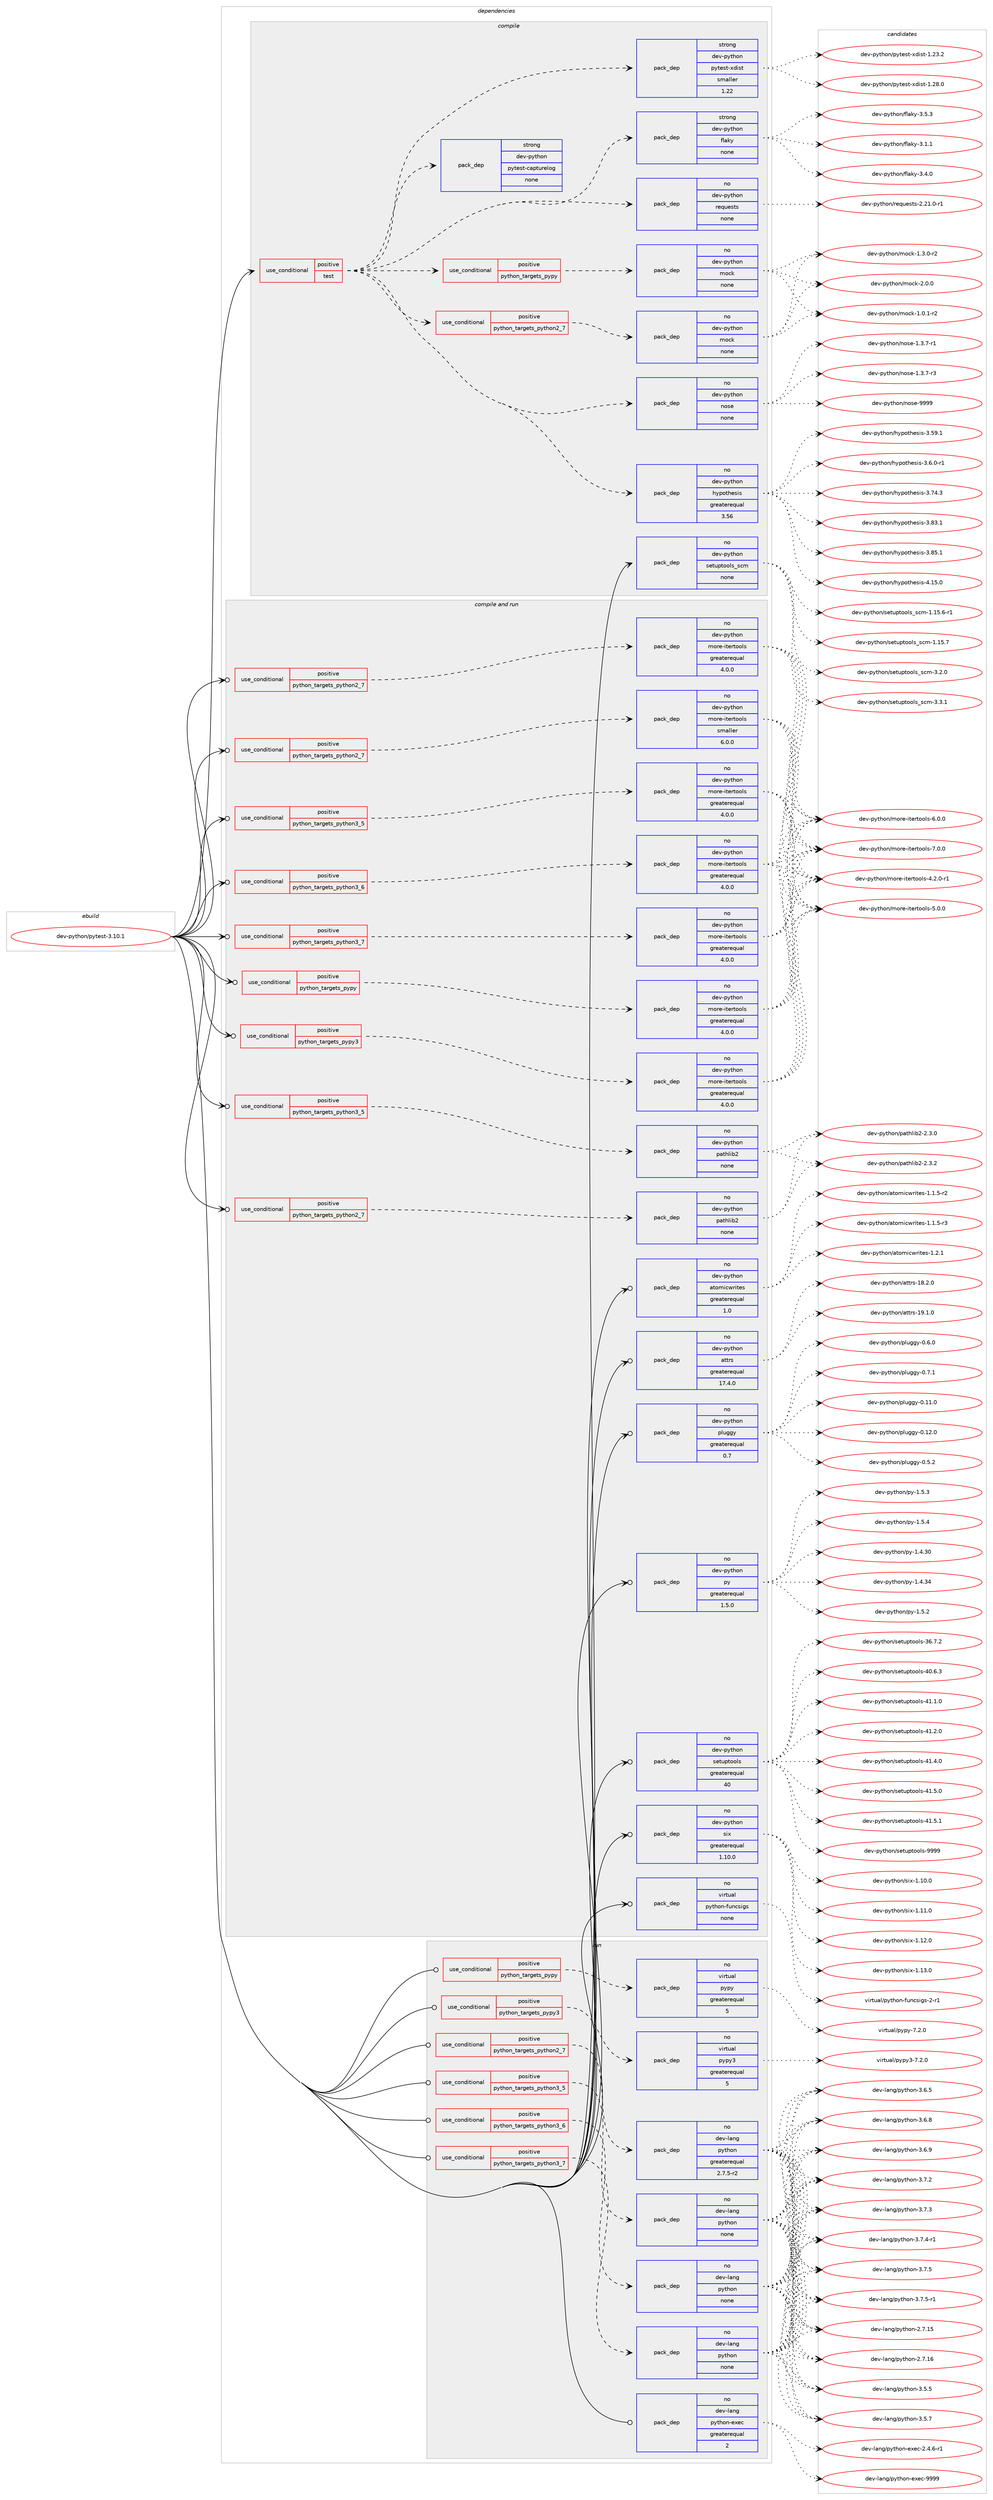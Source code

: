 digraph prolog {

# *************
# Graph options
# *************

newrank=true;
concentrate=true;
compound=true;
graph [rankdir=LR,fontname=Helvetica,fontsize=10,ranksep=1.5];#, ranksep=2.5, nodesep=0.2];
edge  [arrowhead=vee];
node  [fontname=Helvetica,fontsize=10];

# **********
# The ebuild
# **********

subgraph cluster_leftcol {
color=gray;
rank=same;
label=<<i>ebuild</i>>;
id [label="dev-python/pytest-3.10.1", color=red, width=4, href="../dev-python/pytest-3.10.1.svg"];
}

# ****************
# The dependencies
# ****************

subgraph cluster_midcol {
color=gray;
label=<<i>dependencies</i>>;
subgraph cluster_compile {
fillcolor="#eeeeee";
style=filled;
label=<<i>compile</i>>;
subgraph cond146908 {
dependency629039 [label=<<TABLE BORDER="0" CELLBORDER="1" CELLSPACING="0" CELLPADDING="4"><TR><TD ROWSPAN="3" CELLPADDING="10">use_conditional</TD></TR><TR><TD>positive</TD></TR><TR><TD>test</TD></TR></TABLE>>, shape=none, color=red];
subgraph pack470266 {
dependency629040 [label=<<TABLE BORDER="0" CELLBORDER="1" CELLSPACING="0" CELLPADDING="4" WIDTH="220"><TR><TD ROWSPAN="6" CELLPADDING="30">pack_dep</TD></TR><TR><TD WIDTH="110">no</TD></TR><TR><TD>dev-python</TD></TR><TR><TD>hypothesis</TD></TR><TR><TD>greaterequal</TD></TR><TR><TD>3.56</TD></TR></TABLE>>, shape=none, color=blue];
}
dependency629039:e -> dependency629040:w [weight=20,style="dashed",arrowhead="vee"];
subgraph pack470267 {
dependency629041 [label=<<TABLE BORDER="0" CELLBORDER="1" CELLSPACING="0" CELLPADDING="4" WIDTH="220"><TR><TD ROWSPAN="6" CELLPADDING="30">pack_dep</TD></TR><TR><TD WIDTH="110">no</TD></TR><TR><TD>dev-python</TD></TR><TR><TD>nose</TD></TR><TR><TD>none</TD></TR><TR><TD></TD></TR></TABLE>>, shape=none, color=blue];
}
dependency629039:e -> dependency629041:w [weight=20,style="dashed",arrowhead="vee"];
subgraph cond146909 {
dependency629042 [label=<<TABLE BORDER="0" CELLBORDER="1" CELLSPACING="0" CELLPADDING="4"><TR><TD ROWSPAN="3" CELLPADDING="10">use_conditional</TD></TR><TR><TD>positive</TD></TR><TR><TD>python_targets_pypy</TD></TR></TABLE>>, shape=none, color=red];
subgraph pack470268 {
dependency629043 [label=<<TABLE BORDER="0" CELLBORDER="1" CELLSPACING="0" CELLPADDING="4" WIDTH="220"><TR><TD ROWSPAN="6" CELLPADDING="30">pack_dep</TD></TR><TR><TD WIDTH="110">no</TD></TR><TR><TD>dev-python</TD></TR><TR><TD>mock</TD></TR><TR><TD>none</TD></TR><TR><TD></TD></TR></TABLE>>, shape=none, color=blue];
}
dependency629042:e -> dependency629043:w [weight=20,style="dashed",arrowhead="vee"];
}
dependency629039:e -> dependency629042:w [weight=20,style="dashed",arrowhead="vee"];
subgraph cond146910 {
dependency629044 [label=<<TABLE BORDER="0" CELLBORDER="1" CELLSPACING="0" CELLPADDING="4"><TR><TD ROWSPAN="3" CELLPADDING="10">use_conditional</TD></TR><TR><TD>positive</TD></TR><TR><TD>python_targets_python2_7</TD></TR></TABLE>>, shape=none, color=red];
subgraph pack470269 {
dependency629045 [label=<<TABLE BORDER="0" CELLBORDER="1" CELLSPACING="0" CELLPADDING="4" WIDTH="220"><TR><TD ROWSPAN="6" CELLPADDING="30">pack_dep</TD></TR><TR><TD WIDTH="110">no</TD></TR><TR><TD>dev-python</TD></TR><TR><TD>mock</TD></TR><TR><TD>none</TD></TR><TR><TD></TD></TR></TABLE>>, shape=none, color=blue];
}
dependency629044:e -> dependency629045:w [weight=20,style="dashed",arrowhead="vee"];
}
dependency629039:e -> dependency629044:w [weight=20,style="dashed",arrowhead="vee"];
subgraph pack470270 {
dependency629046 [label=<<TABLE BORDER="0" CELLBORDER="1" CELLSPACING="0" CELLPADDING="4" WIDTH="220"><TR><TD ROWSPAN="6" CELLPADDING="30">pack_dep</TD></TR><TR><TD WIDTH="110">no</TD></TR><TR><TD>dev-python</TD></TR><TR><TD>requests</TD></TR><TR><TD>none</TD></TR><TR><TD></TD></TR></TABLE>>, shape=none, color=blue];
}
dependency629039:e -> dependency629046:w [weight=20,style="dashed",arrowhead="vee"];
subgraph pack470271 {
dependency629047 [label=<<TABLE BORDER="0" CELLBORDER="1" CELLSPACING="0" CELLPADDING="4" WIDTH="220"><TR><TD ROWSPAN="6" CELLPADDING="30">pack_dep</TD></TR><TR><TD WIDTH="110">strong</TD></TR><TR><TD>dev-python</TD></TR><TR><TD>flaky</TD></TR><TR><TD>none</TD></TR><TR><TD></TD></TR></TABLE>>, shape=none, color=blue];
}
dependency629039:e -> dependency629047:w [weight=20,style="dashed",arrowhead="vee"];
subgraph pack470272 {
dependency629048 [label=<<TABLE BORDER="0" CELLBORDER="1" CELLSPACING="0" CELLPADDING="4" WIDTH="220"><TR><TD ROWSPAN="6" CELLPADDING="30">pack_dep</TD></TR><TR><TD WIDTH="110">strong</TD></TR><TR><TD>dev-python</TD></TR><TR><TD>pytest-capturelog</TD></TR><TR><TD>none</TD></TR><TR><TD></TD></TR></TABLE>>, shape=none, color=blue];
}
dependency629039:e -> dependency629048:w [weight=20,style="dashed",arrowhead="vee"];
subgraph pack470273 {
dependency629049 [label=<<TABLE BORDER="0" CELLBORDER="1" CELLSPACING="0" CELLPADDING="4" WIDTH="220"><TR><TD ROWSPAN="6" CELLPADDING="30">pack_dep</TD></TR><TR><TD WIDTH="110">strong</TD></TR><TR><TD>dev-python</TD></TR><TR><TD>pytest-xdist</TD></TR><TR><TD>smaller</TD></TR><TR><TD>1.22</TD></TR></TABLE>>, shape=none, color=blue];
}
dependency629039:e -> dependency629049:w [weight=20,style="dashed",arrowhead="vee"];
}
id:e -> dependency629039:w [weight=20,style="solid",arrowhead="vee"];
subgraph pack470274 {
dependency629050 [label=<<TABLE BORDER="0" CELLBORDER="1" CELLSPACING="0" CELLPADDING="4" WIDTH="220"><TR><TD ROWSPAN="6" CELLPADDING="30">pack_dep</TD></TR><TR><TD WIDTH="110">no</TD></TR><TR><TD>dev-python</TD></TR><TR><TD>setuptools_scm</TD></TR><TR><TD>none</TD></TR><TR><TD></TD></TR></TABLE>>, shape=none, color=blue];
}
id:e -> dependency629050:w [weight=20,style="solid",arrowhead="vee"];
}
subgraph cluster_compileandrun {
fillcolor="#eeeeee";
style=filled;
label=<<i>compile and run</i>>;
subgraph cond146911 {
dependency629051 [label=<<TABLE BORDER="0" CELLBORDER="1" CELLSPACING="0" CELLPADDING="4"><TR><TD ROWSPAN="3" CELLPADDING="10">use_conditional</TD></TR><TR><TD>positive</TD></TR><TR><TD>python_targets_pypy</TD></TR></TABLE>>, shape=none, color=red];
subgraph pack470275 {
dependency629052 [label=<<TABLE BORDER="0" CELLBORDER="1" CELLSPACING="0" CELLPADDING="4" WIDTH="220"><TR><TD ROWSPAN="6" CELLPADDING="30">pack_dep</TD></TR><TR><TD WIDTH="110">no</TD></TR><TR><TD>dev-python</TD></TR><TR><TD>more-itertools</TD></TR><TR><TD>greaterequal</TD></TR><TR><TD>4.0.0</TD></TR></TABLE>>, shape=none, color=blue];
}
dependency629051:e -> dependency629052:w [weight=20,style="dashed",arrowhead="vee"];
}
id:e -> dependency629051:w [weight=20,style="solid",arrowhead="odotvee"];
subgraph cond146912 {
dependency629053 [label=<<TABLE BORDER="0" CELLBORDER="1" CELLSPACING="0" CELLPADDING="4"><TR><TD ROWSPAN="3" CELLPADDING="10">use_conditional</TD></TR><TR><TD>positive</TD></TR><TR><TD>python_targets_pypy3</TD></TR></TABLE>>, shape=none, color=red];
subgraph pack470276 {
dependency629054 [label=<<TABLE BORDER="0" CELLBORDER="1" CELLSPACING="0" CELLPADDING="4" WIDTH="220"><TR><TD ROWSPAN="6" CELLPADDING="30">pack_dep</TD></TR><TR><TD WIDTH="110">no</TD></TR><TR><TD>dev-python</TD></TR><TR><TD>more-itertools</TD></TR><TR><TD>greaterequal</TD></TR><TR><TD>4.0.0</TD></TR></TABLE>>, shape=none, color=blue];
}
dependency629053:e -> dependency629054:w [weight=20,style="dashed",arrowhead="vee"];
}
id:e -> dependency629053:w [weight=20,style="solid",arrowhead="odotvee"];
subgraph cond146913 {
dependency629055 [label=<<TABLE BORDER="0" CELLBORDER="1" CELLSPACING="0" CELLPADDING="4"><TR><TD ROWSPAN="3" CELLPADDING="10">use_conditional</TD></TR><TR><TD>positive</TD></TR><TR><TD>python_targets_python2_7</TD></TR></TABLE>>, shape=none, color=red];
subgraph pack470277 {
dependency629056 [label=<<TABLE BORDER="0" CELLBORDER="1" CELLSPACING="0" CELLPADDING="4" WIDTH="220"><TR><TD ROWSPAN="6" CELLPADDING="30">pack_dep</TD></TR><TR><TD WIDTH="110">no</TD></TR><TR><TD>dev-python</TD></TR><TR><TD>more-itertools</TD></TR><TR><TD>greaterequal</TD></TR><TR><TD>4.0.0</TD></TR></TABLE>>, shape=none, color=blue];
}
dependency629055:e -> dependency629056:w [weight=20,style="dashed",arrowhead="vee"];
}
id:e -> dependency629055:w [weight=20,style="solid",arrowhead="odotvee"];
subgraph cond146914 {
dependency629057 [label=<<TABLE BORDER="0" CELLBORDER="1" CELLSPACING="0" CELLPADDING="4"><TR><TD ROWSPAN="3" CELLPADDING="10">use_conditional</TD></TR><TR><TD>positive</TD></TR><TR><TD>python_targets_python2_7</TD></TR></TABLE>>, shape=none, color=red];
subgraph pack470278 {
dependency629058 [label=<<TABLE BORDER="0" CELLBORDER="1" CELLSPACING="0" CELLPADDING="4" WIDTH="220"><TR><TD ROWSPAN="6" CELLPADDING="30">pack_dep</TD></TR><TR><TD WIDTH="110">no</TD></TR><TR><TD>dev-python</TD></TR><TR><TD>more-itertools</TD></TR><TR><TD>smaller</TD></TR><TR><TD>6.0.0</TD></TR></TABLE>>, shape=none, color=blue];
}
dependency629057:e -> dependency629058:w [weight=20,style="dashed",arrowhead="vee"];
}
id:e -> dependency629057:w [weight=20,style="solid",arrowhead="odotvee"];
subgraph cond146915 {
dependency629059 [label=<<TABLE BORDER="0" CELLBORDER="1" CELLSPACING="0" CELLPADDING="4"><TR><TD ROWSPAN="3" CELLPADDING="10">use_conditional</TD></TR><TR><TD>positive</TD></TR><TR><TD>python_targets_python2_7</TD></TR></TABLE>>, shape=none, color=red];
subgraph pack470279 {
dependency629060 [label=<<TABLE BORDER="0" CELLBORDER="1" CELLSPACING="0" CELLPADDING="4" WIDTH="220"><TR><TD ROWSPAN="6" CELLPADDING="30">pack_dep</TD></TR><TR><TD WIDTH="110">no</TD></TR><TR><TD>dev-python</TD></TR><TR><TD>pathlib2</TD></TR><TR><TD>none</TD></TR><TR><TD></TD></TR></TABLE>>, shape=none, color=blue];
}
dependency629059:e -> dependency629060:w [weight=20,style="dashed",arrowhead="vee"];
}
id:e -> dependency629059:w [weight=20,style="solid",arrowhead="odotvee"];
subgraph cond146916 {
dependency629061 [label=<<TABLE BORDER="0" CELLBORDER="1" CELLSPACING="0" CELLPADDING="4"><TR><TD ROWSPAN="3" CELLPADDING="10">use_conditional</TD></TR><TR><TD>positive</TD></TR><TR><TD>python_targets_python3_5</TD></TR></TABLE>>, shape=none, color=red];
subgraph pack470280 {
dependency629062 [label=<<TABLE BORDER="0" CELLBORDER="1" CELLSPACING="0" CELLPADDING="4" WIDTH="220"><TR><TD ROWSPAN="6" CELLPADDING="30">pack_dep</TD></TR><TR><TD WIDTH="110">no</TD></TR><TR><TD>dev-python</TD></TR><TR><TD>more-itertools</TD></TR><TR><TD>greaterequal</TD></TR><TR><TD>4.0.0</TD></TR></TABLE>>, shape=none, color=blue];
}
dependency629061:e -> dependency629062:w [weight=20,style="dashed",arrowhead="vee"];
}
id:e -> dependency629061:w [weight=20,style="solid",arrowhead="odotvee"];
subgraph cond146917 {
dependency629063 [label=<<TABLE BORDER="0" CELLBORDER="1" CELLSPACING="0" CELLPADDING="4"><TR><TD ROWSPAN="3" CELLPADDING="10">use_conditional</TD></TR><TR><TD>positive</TD></TR><TR><TD>python_targets_python3_5</TD></TR></TABLE>>, shape=none, color=red];
subgraph pack470281 {
dependency629064 [label=<<TABLE BORDER="0" CELLBORDER="1" CELLSPACING="0" CELLPADDING="4" WIDTH="220"><TR><TD ROWSPAN="6" CELLPADDING="30">pack_dep</TD></TR><TR><TD WIDTH="110">no</TD></TR><TR><TD>dev-python</TD></TR><TR><TD>pathlib2</TD></TR><TR><TD>none</TD></TR><TR><TD></TD></TR></TABLE>>, shape=none, color=blue];
}
dependency629063:e -> dependency629064:w [weight=20,style="dashed",arrowhead="vee"];
}
id:e -> dependency629063:w [weight=20,style="solid",arrowhead="odotvee"];
subgraph cond146918 {
dependency629065 [label=<<TABLE BORDER="0" CELLBORDER="1" CELLSPACING="0" CELLPADDING="4"><TR><TD ROWSPAN="3" CELLPADDING="10">use_conditional</TD></TR><TR><TD>positive</TD></TR><TR><TD>python_targets_python3_6</TD></TR></TABLE>>, shape=none, color=red];
subgraph pack470282 {
dependency629066 [label=<<TABLE BORDER="0" CELLBORDER="1" CELLSPACING="0" CELLPADDING="4" WIDTH="220"><TR><TD ROWSPAN="6" CELLPADDING="30">pack_dep</TD></TR><TR><TD WIDTH="110">no</TD></TR><TR><TD>dev-python</TD></TR><TR><TD>more-itertools</TD></TR><TR><TD>greaterequal</TD></TR><TR><TD>4.0.0</TD></TR></TABLE>>, shape=none, color=blue];
}
dependency629065:e -> dependency629066:w [weight=20,style="dashed",arrowhead="vee"];
}
id:e -> dependency629065:w [weight=20,style="solid",arrowhead="odotvee"];
subgraph cond146919 {
dependency629067 [label=<<TABLE BORDER="0" CELLBORDER="1" CELLSPACING="0" CELLPADDING="4"><TR><TD ROWSPAN="3" CELLPADDING="10">use_conditional</TD></TR><TR><TD>positive</TD></TR><TR><TD>python_targets_python3_7</TD></TR></TABLE>>, shape=none, color=red];
subgraph pack470283 {
dependency629068 [label=<<TABLE BORDER="0" CELLBORDER="1" CELLSPACING="0" CELLPADDING="4" WIDTH="220"><TR><TD ROWSPAN="6" CELLPADDING="30">pack_dep</TD></TR><TR><TD WIDTH="110">no</TD></TR><TR><TD>dev-python</TD></TR><TR><TD>more-itertools</TD></TR><TR><TD>greaterequal</TD></TR><TR><TD>4.0.0</TD></TR></TABLE>>, shape=none, color=blue];
}
dependency629067:e -> dependency629068:w [weight=20,style="dashed",arrowhead="vee"];
}
id:e -> dependency629067:w [weight=20,style="solid",arrowhead="odotvee"];
subgraph pack470284 {
dependency629069 [label=<<TABLE BORDER="0" CELLBORDER="1" CELLSPACING="0" CELLPADDING="4" WIDTH="220"><TR><TD ROWSPAN="6" CELLPADDING="30">pack_dep</TD></TR><TR><TD WIDTH="110">no</TD></TR><TR><TD>dev-python</TD></TR><TR><TD>atomicwrites</TD></TR><TR><TD>greaterequal</TD></TR><TR><TD>1.0</TD></TR></TABLE>>, shape=none, color=blue];
}
id:e -> dependency629069:w [weight=20,style="solid",arrowhead="odotvee"];
subgraph pack470285 {
dependency629070 [label=<<TABLE BORDER="0" CELLBORDER="1" CELLSPACING="0" CELLPADDING="4" WIDTH="220"><TR><TD ROWSPAN="6" CELLPADDING="30">pack_dep</TD></TR><TR><TD WIDTH="110">no</TD></TR><TR><TD>dev-python</TD></TR><TR><TD>attrs</TD></TR><TR><TD>greaterequal</TD></TR><TR><TD>17.4.0</TD></TR></TABLE>>, shape=none, color=blue];
}
id:e -> dependency629070:w [weight=20,style="solid",arrowhead="odotvee"];
subgraph pack470286 {
dependency629071 [label=<<TABLE BORDER="0" CELLBORDER="1" CELLSPACING="0" CELLPADDING="4" WIDTH="220"><TR><TD ROWSPAN="6" CELLPADDING="30">pack_dep</TD></TR><TR><TD WIDTH="110">no</TD></TR><TR><TD>dev-python</TD></TR><TR><TD>pluggy</TD></TR><TR><TD>greaterequal</TD></TR><TR><TD>0.7</TD></TR></TABLE>>, shape=none, color=blue];
}
id:e -> dependency629071:w [weight=20,style="solid",arrowhead="odotvee"];
subgraph pack470287 {
dependency629072 [label=<<TABLE BORDER="0" CELLBORDER="1" CELLSPACING="0" CELLPADDING="4" WIDTH="220"><TR><TD ROWSPAN="6" CELLPADDING="30">pack_dep</TD></TR><TR><TD WIDTH="110">no</TD></TR><TR><TD>dev-python</TD></TR><TR><TD>py</TD></TR><TR><TD>greaterequal</TD></TR><TR><TD>1.5.0</TD></TR></TABLE>>, shape=none, color=blue];
}
id:e -> dependency629072:w [weight=20,style="solid",arrowhead="odotvee"];
subgraph pack470288 {
dependency629073 [label=<<TABLE BORDER="0" CELLBORDER="1" CELLSPACING="0" CELLPADDING="4" WIDTH="220"><TR><TD ROWSPAN="6" CELLPADDING="30">pack_dep</TD></TR><TR><TD WIDTH="110">no</TD></TR><TR><TD>dev-python</TD></TR><TR><TD>setuptools</TD></TR><TR><TD>greaterequal</TD></TR><TR><TD>40</TD></TR></TABLE>>, shape=none, color=blue];
}
id:e -> dependency629073:w [weight=20,style="solid",arrowhead="odotvee"];
subgraph pack470289 {
dependency629074 [label=<<TABLE BORDER="0" CELLBORDER="1" CELLSPACING="0" CELLPADDING="4" WIDTH="220"><TR><TD ROWSPAN="6" CELLPADDING="30">pack_dep</TD></TR><TR><TD WIDTH="110">no</TD></TR><TR><TD>dev-python</TD></TR><TR><TD>six</TD></TR><TR><TD>greaterequal</TD></TR><TR><TD>1.10.0</TD></TR></TABLE>>, shape=none, color=blue];
}
id:e -> dependency629074:w [weight=20,style="solid",arrowhead="odotvee"];
subgraph pack470290 {
dependency629075 [label=<<TABLE BORDER="0" CELLBORDER="1" CELLSPACING="0" CELLPADDING="4" WIDTH="220"><TR><TD ROWSPAN="6" CELLPADDING="30">pack_dep</TD></TR><TR><TD WIDTH="110">no</TD></TR><TR><TD>virtual</TD></TR><TR><TD>python-funcsigs</TD></TR><TR><TD>none</TD></TR><TR><TD></TD></TR></TABLE>>, shape=none, color=blue];
}
id:e -> dependency629075:w [weight=20,style="solid",arrowhead="odotvee"];
}
subgraph cluster_run {
fillcolor="#eeeeee";
style=filled;
label=<<i>run</i>>;
subgraph cond146920 {
dependency629076 [label=<<TABLE BORDER="0" CELLBORDER="1" CELLSPACING="0" CELLPADDING="4"><TR><TD ROWSPAN="3" CELLPADDING="10">use_conditional</TD></TR><TR><TD>positive</TD></TR><TR><TD>python_targets_pypy</TD></TR></TABLE>>, shape=none, color=red];
subgraph pack470291 {
dependency629077 [label=<<TABLE BORDER="0" CELLBORDER="1" CELLSPACING="0" CELLPADDING="4" WIDTH="220"><TR><TD ROWSPAN="6" CELLPADDING="30">pack_dep</TD></TR><TR><TD WIDTH="110">no</TD></TR><TR><TD>virtual</TD></TR><TR><TD>pypy</TD></TR><TR><TD>greaterequal</TD></TR><TR><TD>5</TD></TR></TABLE>>, shape=none, color=blue];
}
dependency629076:e -> dependency629077:w [weight=20,style="dashed",arrowhead="vee"];
}
id:e -> dependency629076:w [weight=20,style="solid",arrowhead="odot"];
subgraph cond146921 {
dependency629078 [label=<<TABLE BORDER="0" CELLBORDER="1" CELLSPACING="0" CELLPADDING="4"><TR><TD ROWSPAN="3" CELLPADDING="10">use_conditional</TD></TR><TR><TD>positive</TD></TR><TR><TD>python_targets_pypy3</TD></TR></TABLE>>, shape=none, color=red];
subgraph pack470292 {
dependency629079 [label=<<TABLE BORDER="0" CELLBORDER="1" CELLSPACING="0" CELLPADDING="4" WIDTH="220"><TR><TD ROWSPAN="6" CELLPADDING="30">pack_dep</TD></TR><TR><TD WIDTH="110">no</TD></TR><TR><TD>virtual</TD></TR><TR><TD>pypy3</TD></TR><TR><TD>greaterequal</TD></TR><TR><TD>5</TD></TR></TABLE>>, shape=none, color=blue];
}
dependency629078:e -> dependency629079:w [weight=20,style="dashed",arrowhead="vee"];
}
id:e -> dependency629078:w [weight=20,style="solid",arrowhead="odot"];
subgraph cond146922 {
dependency629080 [label=<<TABLE BORDER="0" CELLBORDER="1" CELLSPACING="0" CELLPADDING="4"><TR><TD ROWSPAN="3" CELLPADDING="10">use_conditional</TD></TR><TR><TD>positive</TD></TR><TR><TD>python_targets_python2_7</TD></TR></TABLE>>, shape=none, color=red];
subgraph pack470293 {
dependency629081 [label=<<TABLE BORDER="0" CELLBORDER="1" CELLSPACING="0" CELLPADDING="4" WIDTH="220"><TR><TD ROWSPAN="6" CELLPADDING="30">pack_dep</TD></TR><TR><TD WIDTH="110">no</TD></TR><TR><TD>dev-lang</TD></TR><TR><TD>python</TD></TR><TR><TD>greaterequal</TD></TR><TR><TD>2.7.5-r2</TD></TR></TABLE>>, shape=none, color=blue];
}
dependency629080:e -> dependency629081:w [weight=20,style="dashed",arrowhead="vee"];
}
id:e -> dependency629080:w [weight=20,style="solid",arrowhead="odot"];
subgraph cond146923 {
dependency629082 [label=<<TABLE BORDER="0" CELLBORDER="1" CELLSPACING="0" CELLPADDING="4"><TR><TD ROWSPAN="3" CELLPADDING="10">use_conditional</TD></TR><TR><TD>positive</TD></TR><TR><TD>python_targets_python3_5</TD></TR></TABLE>>, shape=none, color=red];
subgraph pack470294 {
dependency629083 [label=<<TABLE BORDER="0" CELLBORDER="1" CELLSPACING="0" CELLPADDING="4" WIDTH="220"><TR><TD ROWSPAN="6" CELLPADDING="30">pack_dep</TD></TR><TR><TD WIDTH="110">no</TD></TR><TR><TD>dev-lang</TD></TR><TR><TD>python</TD></TR><TR><TD>none</TD></TR><TR><TD></TD></TR></TABLE>>, shape=none, color=blue];
}
dependency629082:e -> dependency629083:w [weight=20,style="dashed",arrowhead="vee"];
}
id:e -> dependency629082:w [weight=20,style="solid",arrowhead="odot"];
subgraph cond146924 {
dependency629084 [label=<<TABLE BORDER="0" CELLBORDER="1" CELLSPACING="0" CELLPADDING="4"><TR><TD ROWSPAN="3" CELLPADDING="10">use_conditional</TD></TR><TR><TD>positive</TD></TR><TR><TD>python_targets_python3_6</TD></TR></TABLE>>, shape=none, color=red];
subgraph pack470295 {
dependency629085 [label=<<TABLE BORDER="0" CELLBORDER="1" CELLSPACING="0" CELLPADDING="4" WIDTH="220"><TR><TD ROWSPAN="6" CELLPADDING="30">pack_dep</TD></TR><TR><TD WIDTH="110">no</TD></TR><TR><TD>dev-lang</TD></TR><TR><TD>python</TD></TR><TR><TD>none</TD></TR><TR><TD></TD></TR></TABLE>>, shape=none, color=blue];
}
dependency629084:e -> dependency629085:w [weight=20,style="dashed",arrowhead="vee"];
}
id:e -> dependency629084:w [weight=20,style="solid",arrowhead="odot"];
subgraph cond146925 {
dependency629086 [label=<<TABLE BORDER="0" CELLBORDER="1" CELLSPACING="0" CELLPADDING="4"><TR><TD ROWSPAN="3" CELLPADDING="10">use_conditional</TD></TR><TR><TD>positive</TD></TR><TR><TD>python_targets_python3_7</TD></TR></TABLE>>, shape=none, color=red];
subgraph pack470296 {
dependency629087 [label=<<TABLE BORDER="0" CELLBORDER="1" CELLSPACING="0" CELLPADDING="4" WIDTH="220"><TR><TD ROWSPAN="6" CELLPADDING="30">pack_dep</TD></TR><TR><TD WIDTH="110">no</TD></TR><TR><TD>dev-lang</TD></TR><TR><TD>python</TD></TR><TR><TD>none</TD></TR><TR><TD></TD></TR></TABLE>>, shape=none, color=blue];
}
dependency629086:e -> dependency629087:w [weight=20,style="dashed",arrowhead="vee"];
}
id:e -> dependency629086:w [weight=20,style="solid",arrowhead="odot"];
subgraph pack470297 {
dependency629088 [label=<<TABLE BORDER="0" CELLBORDER="1" CELLSPACING="0" CELLPADDING="4" WIDTH="220"><TR><TD ROWSPAN="6" CELLPADDING="30">pack_dep</TD></TR><TR><TD WIDTH="110">no</TD></TR><TR><TD>dev-lang</TD></TR><TR><TD>python-exec</TD></TR><TR><TD>greaterequal</TD></TR><TR><TD>2</TD></TR></TABLE>>, shape=none, color=blue];
}
id:e -> dependency629088:w [weight=20,style="solid",arrowhead="odot"];
}
}

# **************
# The candidates
# **************

subgraph cluster_choices {
rank=same;
color=gray;
label=<<i>candidates</i>>;

subgraph choice470266 {
color=black;
nodesep=1;
choice100101118451121211161041111104710412111211111610410111510511545514653574649 [label="dev-python/hypothesis-3.59.1", color=red, width=4,href="../dev-python/hypothesis-3.59.1.svg"];
choice10010111845112121116104111110471041211121111161041011151051154551465446484511449 [label="dev-python/hypothesis-3.6.0-r1", color=red, width=4,href="../dev-python/hypothesis-3.6.0-r1.svg"];
choice100101118451121211161041111104710412111211111610410111510511545514655524651 [label="dev-python/hypothesis-3.74.3", color=red, width=4,href="../dev-python/hypothesis-3.74.3.svg"];
choice100101118451121211161041111104710412111211111610410111510511545514656514649 [label="dev-python/hypothesis-3.83.1", color=red, width=4,href="../dev-python/hypothesis-3.83.1.svg"];
choice100101118451121211161041111104710412111211111610410111510511545514656534649 [label="dev-python/hypothesis-3.85.1", color=red, width=4,href="../dev-python/hypothesis-3.85.1.svg"];
choice100101118451121211161041111104710412111211111610410111510511545524649534648 [label="dev-python/hypothesis-4.15.0", color=red, width=4,href="../dev-python/hypothesis-4.15.0.svg"];
dependency629040:e -> choice100101118451121211161041111104710412111211111610410111510511545514653574649:w [style=dotted,weight="100"];
dependency629040:e -> choice10010111845112121116104111110471041211121111161041011151051154551465446484511449:w [style=dotted,weight="100"];
dependency629040:e -> choice100101118451121211161041111104710412111211111610410111510511545514655524651:w [style=dotted,weight="100"];
dependency629040:e -> choice100101118451121211161041111104710412111211111610410111510511545514656514649:w [style=dotted,weight="100"];
dependency629040:e -> choice100101118451121211161041111104710412111211111610410111510511545514656534649:w [style=dotted,weight="100"];
dependency629040:e -> choice100101118451121211161041111104710412111211111610410111510511545524649534648:w [style=dotted,weight="100"];
}
subgraph choice470267 {
color=black;
nodesep=1;
choice10010111845112121116104111110471101111151014549465146554511449 [label="dev-python/nose-1.3.7-r1", color=red, width=4,href="../dev-python/nose-1.3.7-r1.svg"];
choice10010111845112121116104111110471101111151014549465146554511451 [label="dev-python/nose-1.3.7-r3", color=red, width=4,href="../dev-python/nose-1.3.7-r3.svg"];
choice10010111845112121116104111110471101111151014557575757 [label="dev-python/nose-9999", color=red, width=4,href="../dev-python/nose-9999.svg"];
dependency629041:e -> choice10010111845112121116104111110471101111151014549465146554511449:w [style=dotted,weight="100"];
dependency629041:e -> choice10010111845112121116104111110471101111151014549465146554511451:w [style=dotted,weight="100"];
dependency629041:e -> choice10010111845112121116104111110471101111151014557575757:w [style=dotted,weight="100"];
}
subgraph choice470268 {
color=black;
nodesep=1;
choice1001011184511212111610411111047109111991074549464846494511450 [label="dev-python/mock-1.0.1-r2", color=red, width=4,href="../dev-python/mock-1.0.1-r2.svg"];
choice1001011184511212111610411111047109111991074549465146484511450 [label="dev-python/mock-1.3.0-r2", color=red, width=4,href="../dev-python/mock-1.3.0-r2.svg"];
choice100101118451121211161041111104710911199107455046484648 [label="dev-python/mock-2.0.0", color=red, width=4,href="../dev-python/mock-2.0.0.svg"];
dependency629043:e -> choice1001011184511212111610411111047109111991074549464846494511450:w [style=dotted,weight="100"];
dependency629043:e -> choice1001011184511212111610411111047109111991074549465146484511450:w [style=dotted,weight="100"];
dependency629043:e -> choice100101118451121211161041111104710911199107455046484648:w [style=dotted,weight="100"];
}
subgraph choice470269 {
color=black;
nodesep=1;
choice1001011184511212111610411111047109111991074549464846494511450 [label="dev-python/mock-1.0.1-r2", color=red, width=4,href="../dev-python/mock-1.0.1-r2.svg"];
choice1001011184511212111610411111047109111991074549465146484511450 [label="dev-python/mock-1.3.0-r2", color=red, width=4,href="../dev-python/mock-1.3.0-r2.svg"];
choice100101118451121211161041111104710911199107455046484648 [label="dev-python/mock-2.0.0", color=red, width=4,href="../dev-python/mock-2.0.0.svg"];
dependency629045:e -> choice1001011184511212111610411111047109111991074549464846494511450:w [style=dotted,weight="100"];
dependency629045:e -> choice1001011184511212111610411111047109111991074549465146484511450:w [style=dotted,weight="100"];
dependency629045:e -> choice100101118451121211161041111104710911199107455046484648:w [style=dotted,weight="100"];
}
subgraph choice470270 {
color=black;
nodesep=1;
choice1001011184511212111610411111047114101113117101115116115455046504946484511449 [label="dev-python/requests-2.21.0-r1", color=red, width=4,href="../dev-python/requests-2.21.0-r1.svg"];
dependency629046:e -> choice1001011184511212111610411111047114101113117101115116115455046504946484511449:w [style=dotted,weight="100"];
}
subgraph choice470271 {
color=black;
nodesep=1;
choice100101118451121211161041111104710210897107121455146494649 [label="dev-python/flaky-3.1.1", color=red, width=4,href="../dev-python/flaky-3.1.1.svg"];
choice100101118451121211161041111104710210897107121455146524648 [label="dev-python/flaky-3.4.0", color=red, width=4,href="../dev-python/flaky-3.4.0.svg"];
choice100101118451121211161041111104710210897107121455146534651 [label="dev-python/flaky-3.5.3", color=red, width=4,href="../dev-python/flaky-3.5.3.svg"];
dependency629047:e -> choice100101118451121211161041111104710210897107121455146494649:w [style=dotted,weight="100"];
dependency629047:e -> choice100101118451121211161041111104710210897107121455146524648:w [style=dotted,weight="100"];
dependency629047:e -> choice100101118451121211161041111104710210897107121455146534651:w [style=dotted,weight="100"];
}
subgraph choice470272 {
color=black;
nodesep=1;
}
subgraph choice470273 {
color=black;
nodesep=1;
choice10010111845112121116104111110471121211161011151164512010010511511645494650514650 [label="dev-python/pytest-xdist-1.23.2", color=red, width=4,href="../dev-python/pytest-xdist-1.23.2.svg"];
choice10010111845112121116104111110471121211161011151164512010010511511645494650564648 [label="dev-python/pytest-xdist-1.28.0", color=red, width=4,href="../dev-python/pytest-xdist-1.28.0.svg"];
dependency629049:e -> choice10010111845112121116104111110471121211161011151164512010010511511645494650514650:w [style=dotted,weight="100"];
dependency629049:e -> choice10010111845112121116104111110471121211161011151164512010010511511645494650564648:w [style=dotted,weight="100"];
}
subgraph choice470274 {
color=black;
nodesep=1;
choice10010111845112121116104111110471151011161171121161111111081159511599109454946495346544511449 [label="dev-python/setuptools_scm-1.15.6-r1", color=red, width=4,href="../dev-python/setuptools_scm-1.15.6-r1.svg"];
choice1001011184511212111610411111047115101116117112116111111108115951159910945494649534655 [label="dev-python/setuptools_scm-1.15.7", color=red, width=4,href="../dev-python/setuptools_scm-1.15.7.svg"];
choice10010111845112121116104111110471151011161171121161111111081159511599109455146504648 [label="dev-python/setuptools_scm-3.2.0", color=red, width=4,href="../dev-python/setuptools_scm-3.2.0.svg"];
choice10010111845112121116104111110471151011161171121161111111081159511599109455146514649 [label="dev-python/setuptools_scm-3.3.1", color=red, width=4,href="../dev-python/setuptools_scm-3.3.1.svg"];
dependency629050:e -> choice10010111845112121116104111110471151011161171121161111111081159511599109454946495346544511449:w [style=dotted,weight="100"];
dependency629050:e -> choice1001011184511212111610411111047115101116117112116111111108115951159910945494649534655:w [style=dotted,weight="100"];
dependency629050:e -> choice10010111845112121116104111110471151011161171121161111111081159511599109455146504648:w [style=dotted,weight="100"];
dependency629050:e -> choice10010111845112121116104111110471151011161171121161111111081159511599109455146514649:w [style=dotted,weight="100"];
}
subgraph choice470275 {
color=black;
nodesep=1;
choice1001011184511212111610411111047109111114101451051161011141161111111081154552465046484511449 [label="dev-python/more-itertools-4.2.0-r1", color=red, width=4,href="../dev-python/more-itertools-4.2.0-r1.svg"];
choice100101118451121211161041111104710911111410145105116101114116111111108115455346484648 [label="dev-python/more-itertools-5.0.0", color=red, width=4,href="../dev-python/more-itertools-5.0.0.svg"];
choice100101118451121211161041111104710911111410145105116101114116111111108115455446484648 [label="dev-python/more-itertools-6.0.0", color=red, width=4,href="../dev-python/more-itertools-6.0.0.svg"];
choice100101118451121211161041111104710911111410145105116101114116111111108115455546484648 [label="dev-python/more-itertools-7.0.0", color=red, width=4,href="../dev-python/more-itertools-7.0.0.svg"];
dependency629052:e -> choice1001011184511212111610411111047109111114101451051161011141161111111081154552465046484511449:w [style=dotted,weight="100"];
dependency629052:e -> choice100101118451121211161041111104710911111410145105116101114116111111108115455346484648:w [style=dotted,weight="100"];
dependency629052:e -> choice100101118451121211161041111104710911111410145105116101114116111111108115455446484648:w [style=dotted,weight="100"];
dependency629052:e -> choice100101118451121211161041111104710911111410145105116101114116111111108115455546484648:w [style=dotted,weight="100"];
}
subgraph choice470276 {
color=black;
nodesep=1;
choice1001011184511212111610411111047109111114101451051161011141161111111081154552465046484511449 [label="dev-python/more-itertools-4.2.0-r1", color=red, width=4,href="../dev-python/more-itertools-4.2.0-r1.svg"];
choice100101118451121211161041111104710911111410145105116101114116111111108115455346484648 [label="dev-python/more-itertools-5.0.0", color=red, width=4,href="../dev-python/more-itertools-5.0.0.svg"];
choice100101118451121211161041111104710911111410145105116101114116111111108115455446484648 [label="dev-python/more-itertools-6.0.0", color=red, width=4,href="../dev-python/more-itertools-6.0.0.svg"];
choice100101118451121211161041111104710911111410145105116101114116111111108115455546484648 [label="dev-python/more-itertools-7.0.0", color=red, width=4,href="../dev-python/more-itertools-7.0.0.svg"];
dependency629054:e -> choice1001011184511212111610411111047109111114101451051161011141161111111081154552465046484511449:w [style=dotted,weight="100"];
dependency629054:e -> choice100101118451121211161041111104710911111410145105116101114116111111108115455346484648:w [style=dotted,weight="100"];
dependency629054:e -> choice100101118451121211161041111104710911111410145105116101114116111111108115455446484648:w [style=dotted,weight="100"];
dependency629054:e -> choice100101118451121211161041111104710911111410145105116101114116111111108115455546484648:w [style=dotted,weight="100"];
}
subgraph choice470277 {
color=black;
nodesep=1;
choice1001011184511212111610411111047109111114101451051161011141161111111081154552465046484511449 [label="dev-python/more-itertools-4.2.0-r1", color=red, width=4,href="../dev-python/more-itertools-4.2.0-r1.svg"];
choice100101118451121211161041111104710911111410145105116101114116111111108115455346484648 [label="dev-python/more-itertools-5.0.0", color=red, width=4,href="../dev-python/more-itertools-5.0.0.svg"];
choice100101118451121211161041111104710911111410145105116101114116111111108115455446484648 [label="dev-python/more-itertools-6.0.0", color=red, width=4,href="../dev-python/more-itertools-6.0.0.svg"];
choice100101118451121211161041111104710911111410145105116101114116111111108115455546484648 [label="dev-python/more-itertools-7.0.0", color=red, width=4,href="../dev-python/more-itertools-7.0.0.svg"];
dependency629056:e -> choice1001011184511212111610411111047109111114101451051161011141161111111081154552465046484511449:w [style=dotted,weight="100"];
dependency629056:e -> choice100101118451121211161041111104710911111410145105116101114116111111108115455346484648:w [style=dotted,weight="100"];
dependency629056:e -> choice100101118451121211161041111104710911111410145105116101114116111111108115455446484648:w [style=dotted,weight="100"];
dependency629056:e -> choice100101118451121211161041111104710911111410145105116101114116111111108115455546484648:w [style=dotted,weight="100"];
}
subgraph choice470278 {
color=black;
nodesep=1;
choice1001011184511212111610411111047109111114101451051161011141161111111081154552465046484511449 [label="dev-python/more-itertools-4.2.0-r1", color=red, width=4,href="../dev-python/more-itertools-4.2.0-r1.svg"];
choice100101118451121211161041111104710911111410145105116101114116111111108115455346484648 [label="dev-python/more-itertools-5.0.0", color=red, width=4,href="../dev-python/more-itertools-5.0.0.svg"];
choice100101118451121211161041111104710911111410145105116101114116111111108115455446484648 [label="dev-python/more-itertools-6.0.0", color=red, width=4,href="../dev-python/more-itertools-6.0.0.svg"];
choice100101118451121211161041111104710911111410145105116101114116111111108115455546484648 [label="dev-python/more-itertools-7.0.0", color=red, width=4,href="../dev-python/more-itertools-7.0.0.svg"];
dependency629058:e -> choice1001011184511212111610411111047109111114101451051161011141161111111081154552465046484511449:w [style=dotted,weight="100"];
dependency629058:e -> choice100101118451121211161041111104710911111410145105116101114116111111108115455346484648:w [style=dotted,weight="100"];
dependency629058:e -> choice100101118451121211161041111104710911111410145105116101114116111111108115455446484648:w [style=dotted,weight="100"];
dependency629058:e -> choice100101118451121211161041111104710911111410145105116101114116111111108115455546484648:w [style=dotted,weight="100"];
}
subgraph choice470279 {
color=black;
nodesep=1;
choice1001011184511212111610411111047112971161041081059850455046514648 [label="dev-python/pathlib2-2.3.0", color=red, width=4,href="../dev-python/pathlib2-2.3.0.svg"];
choice1001011184511212111610411111047112971161041081059850455046514650 [label="dev-python/pathlib2-2.3.2", color=red, width=4,href="../dev-python/pathlib2-2.3.2.svg"];
dependency629060:e -> choice1001011184511212111610411111047112971161041081059850455046514648:w [style=dotted,weight="100"];
dependency629060:e -> choice1001011184511212111610411111047112971161041081059850455046514650:w [style=dotted,weight="100"];
}
subgraph choice470280 {
color=black;
nodesep=1;
choice1001011184511212111610411111047109111114101451051161011141161111111081154552465046484511449 [label="dev-python/more-itertools-4.2.0-r1", color=red, width=4,href="../dev-python/more-itertools-4.2.0-r1.svg"];
choice100101118451121211161041111104710911111410145105116101114116111111108115455346484648 [label="dev-python/more-itertools-5.0.0", color=red, width=4,href="../dev-python/more-itertools-5.0.0.svg"];
choice100101118451121211161041111104710911111410145105116101114116111111108115455446484648 [label="dev-python/more-itertools-6.0.0", color=red, width=4,href="../dev-python/more-itertools-6.0.0.svg"];
choice100101118451121211161041111104710911111410145105116101114116111111108115455546484648 [label="dev-python/more-itertools-7.0.0", color=red, width=4,href="../dev-python/more-itertools-7.0.0.svg"];
dependency629062:e -> choice1001011184511212111610411111047109111114101451051161011141161111111081154552465046484511449:w [style=dotted,weight="100"];
dependency629062:e -> choice100101118451121211161041111104710911111410145105116101114116111111108115455346484648:w [style=dotted,weight="100"];
dependency629062:e -> choice100101118451121211161041111104710911111410145105116101114116111111108115455446484648:w [style=dotted,weight="100"];
dependency629062:e -> choice100101118451121211161041111104710911111410145105116101114116111111108115455546484648:w [style=dotted,weight="100"];
}
subgraph choice470281 {
color=black;
nodesep=1;
choice1001011184511212111610411111047112971161041081059850455046514648 [label="dev-python/pathlib2-2.3.0", color=red, width=4,href="../dev-python/pathlib2-2.3.0.svg"];
choice1001011184511212111610411111047112971161041081059850455046514650 [label="dev-python/pathlib2-2.3.2", color=red, width=4,href="../dev-python/pathlib2-2.3.2.svg"];
dependency629064:e -> choice1001011184511212111610411111047112971161041081059850455046514648:w [style=dotted,weight="100"];
dependency629064:e -> choice1001011184511212111610411111047112971161041081059850455046514650:w [style=dotted,weight="100"];
}
subgraph choice470282 {
color=black;
nodesep=1;
choice1001011184511212111610411111047109111114101451051161011141161111111081154552465046484511449 [label="dev-python/more-itertools-4.2.0-r1", color=red, width=4,href="../dev-python/more-itertools-4.2.0-r1.svg"];
choice100101118451121211161041111104710911111410145105116101114116111111108115455346484648 [label="dev-python/more-itertools-5.0.0", color=red, width=4,href="../dev-python/more-itertools-5.0.0.svg"];
choice100101118451121211161041111104710911111410145105116101114116111111108115455446484648 [label="dev-python/more-itertools-6.0.0", color=red, width=4,href="../dev-python/more-itertools-6.0.0.svg"];
choice100101118451121211161041111104710911111410145105116101114116111111108115455546484648 [label="dev-python/more-itertools-7.0.0", color=red, width=4,href="../dev-python/more-itertools-7.0.0.svg"];
dependency629066:e -> choice1001011184511212111610411111047109111114101451051161011141161111111081154552465046484511449:w [style=dotted,weight="100"];
dependency629066:e -> choice100101118451121211161041111104710911111410145105116101114116111111108115455346484648:w [style=dotted,weight="100"];
dependency629066:e -> choice100101118451121211161041111104710911111410145105116101114116111111108115455446484648:w [style=dotted,weight="100"];
dependency629066:e -> choice100101118451121211161041111104710911111410145105116101114116111111108115455546484648:w [style=dotted,weight="100"];
}
subgraph choice470283 {
color=black;
nodesep=1;
choice1001011184511212111610411111047109111114101451051161011141161111111081154552465046484511449 [label="dev-python/more-itertools-4.2.0-r1", color=red, width=4,href="../dev-python/more-itertools-4.2.0-r1.svg"];
choice100101118451121211161041111104710911111410145105116101114116111111108115455346484648 [label="dev-python/more-itertools-5.0.0", color=red, width=4,href="../dev-python/more-itertools-5.0.0.svg"];
choice100101118451121211161041111104710911111410145105116101114116111111108115455446484648 [label="dev-python/more-itertools-6.0.0", color=red, width=4,href="../dev-python/more-itertools-6.0.0.svg"];
choice100101118451121211161041111104710911111410145105116101114116111111108115455546484648 [label="dev-python/more-itertools-7.0.0", color=red, width=4,href="../dev-python/more-itertools-7.0.0.svg"];
dependency629068:e -> choice1001011184511212111610411111047109111114101451051161011141161111111081154552465046484511449:w [style=dotted,weight="100"];
dependency629068:e -> choice100101118451121211161041111104710911111410145105116101114116111111108115455346484648:w [style=dotted,weight="100"];
dependency629068:e -> choice100101118451121211161041111104710911111410145105116101114116111111108115455446484648:w [style=dotted,weight="100"];
dependency629068:e -> choice100101118451121211161041111104710911111410145105116101114116111111108115455546484648:w [style=dotted,weight="100"];
}
subgraph choice470284 {
color=black;
nodesep=1;
choice100101118451121211161041111104797116111109105991191141051161011154549464946534511450 [label="dev-python/atomicwrites-1.1.5-r2", color=red, width=4,href="../dev-python/atomicwrites-1.1.5-r2.svg"];
choice100101118451121211161041111104797116111109105991191141051161011154549464946534511451 [label="dev-python/atomicwrites-1.1.5-r3", color=red, width=4,href="../dev-python/atomicwrites-1.1.5-r3.svg"];
choice10010111845112121116104111110479711611110910599119114105116101115454946504649 [label="dev-python/atomicwrites-1.2.1", color=red, width=4,href="../dev-python/atomicwrites-1.2.1.svg"];
dependency629069:e -> choice100101118451121211161041111104797116111109105991191141051161011154549464946534511450:w [style=dotted,weight="100"];
dependency629069:e -> choice100101118451121211161041111104797116111109105991191141051161011154549464946534511451:w [style=dotted,weight="100"];
dependency629069:e -> choice10010111845112121116104111110479711611110910599119114105116101115454946504649:w [style=dotted,weight="100"];
}
subgraph choice470285 {
color=black;
nodesep=1;
choice10010111845112121116104111110479711611611411545495646504648 [label="dev-python/attrs-18.2.0", color=red, width=4,href="../dev-python/attrs-18.2.0.svg"];
choice10010111845112121116104111110479711611611411545495746494648 [label="dev-python/attrs-19.1.0", color=red, width=4,href="../dev-python/attrs-19.1.0.svg"];
dependency629070:e -> choice10010111845112121116104111110479711611611411545495646504648:w [style=dotted,weight="100"];
dependency629070:e -> choice10010111845112121116104111110479711611611411545495746494648:w [style=dotted,weight="100"];
}
subgraph choice470286 {
color=black;
nodesep=1;
choice100101118451121211161041111104711210811710310312145484649494648 [label="dev-python/pluggy-0.11.0", color=red, width=4,href="../dev-python/pluggy-0.11.0.svg"];
choice100101118451121211161041111104711210811710310312145484649504648 [label="dev-python/pluggy-0.12.0", color=red, width=4,href="../dev-python/pluggy-0.12.0.svg"];
choice1001011184511212111610411111047112108117103103121454846534650 [label="dev-python/pluggy-0.5.2", color=red, width=4,href="../dev-python/pluggy-0.5.2.svg"];
choice1001011184511212111610411111047112108117103103121454846544648 [label="dev-python/pluggy-0.6.0", color=red, width=4,href="../dev-python/pluggy-0.6.0.svg"];
choice1001011184511212111610411111047112108117103103121454846554649 [label="dev-python/pluggy-0.7.1", color=red, width=4,href="../dev-python/pluggy-0.7.1.svg"];
dependency629071:e -> choice100101118451121211161041111104711210811710310312145484649494648:w [style=dotted,weight="100"];
dependency629071:e -> choice100101118451121211161041111104711210811710310312145484649504648:w [style=dotted,weight="100"];
dependency629071:e -> choice1001011184511212111610411111047112108117103103121454846534650:w [style=dotted,weight="100"];
dependency629071:e -> choice1001011184511212111610411111047112108117103103121454846544648:w [style=dotted,weight="100"];
dependency629071:e -> choice1001011184511212111610411111047112108117103103121454846554649:w [style=dotted,weight="100"];
}
subgraph choice470287 {
color=black;
nodesep=1;
choice100101118451121211161041111104711212145494652465148 [label="dev-python/py-1.4.30", color=red, width=4,href="../dev-python/py-1.4.30.svg"];
choice100101118451121211161041111104711212145494652465152 [label="dev-python/py-1.4.34", color=red, width=4,href="../dev-python/py-1.4.34.svg"];
choice1001011184511212111610411111047112121454946534650 [label="dev-python/py-1.5.2", color=red, width=4,href="../dev-python/py-1.5.2.svg"];
choice1001011184511212111610411111047112121454946534651 [label="dev-python/py-1.5.3", color=red, width=4,href="../dev-python/py-1.5.3.svg"];
choice1001011184511212111610411111047112121454946534652 [label="dev-python/py-1.5.4", color=red, width=4,href="../dev-python/py-1.5.4.svg"];
dependency629072:e -> choice100101118451121211161041111104711212145494652465148:w [style=dotted,weight="100"];
dependency629072:e -> choice100101118451121211161041111104711212145494652465152:w [style=dotted,weight="100"];
dependency629072:e -> choice1001011184511212111610411111047112121454946534650:w [style=dotted,weight="100"];
dependency629072:e -> choice1001011184511212111610411111047112121454946534651:w [style=dotted,weight="100"];
dependency629072:e -> choice1001011184511212111610411111047112121454946534652:w [style=dotted,weight="100"];
}
subgraph choice470288 {
color=black;
nodesep=1;
choice100101118451121211161041111104711510111611711211611111110811545515446554650 [label="dev-python/setuptools-36.7.2", color=red, width=4,href="../dev-python/setuptools-36.7.2.svg"];
choice100101118451121211161041111104711510111611711211611111110811545524846544651 [label="dev-python/setuptools-40.6.3", color=red, width=4,href="../dev-python/setuptools-40.6.3.svg"];
choice100101118451121211161041111104711510111611711211611111110811545524946494648 [label="dev-python/setuptools-41.1.0", color=red, width=4,href="../dev-python/setuptools-41.1.0.svg"];
choice100101118451121211161041111104711510111611711211611111110811545524946504648 [label="dev-python/setuptools-41.2.0", color=red, width=4,href="../dev-python/setuptools-41.2.0.svg"];
choice100101118451121211161041111104711510111611711211611111110811545524946524648 [label="dev-python/setuptools-41.4.0", color=red, width=4,href="../dev-python/setuptools-41.4.0.svg"];
choice100101118451121211161041111104711510111611711211611111110811545524946534648 [label="dev-python/setuptools-41.5.0", color=red, width=4,href="../dev-python/setuptools-41.5.0.svg"];
choice100101118451121211161041111104711510111611711211611111110811545524946534649 [label="dev-python/setuptools-41.5.1", color=red, width=4,href="../dev-python/setuptools-41.5.1.svg"];
choice10010111845112121116104111110471151011161171121161111111081154557575757 [label="dev-python/setuptools-9999", color=red, width=4,href="../dev-python/setuptools-9999.svg"];
dependency629073:e -> choice100101118451121211161041111104711510111611711211611111110811545515446554650:w [style=dotted,weight="100"];
dependency629073:e -> choice100101118451121211161041111104711510111611711211611111110811545524846544651:w [style=dotted,weight="100"];
dependency629073:e -> choice100101118451121211161041111104711510111611711211611111110811545524946494648:w [style=dotted,weight="100"];
dependency629073:e -> choice100101118451121211161041111104711510111611711211611111110811545524946504648:w [style=dotted,weight="100"];
dependency629073:e -> choice100101118451121211161041111104711510111611711211611111110811545524946524648:w [style=dotted,weight="100"];
dependency629073:e -> choice100101118451121211161041111104711510111611711211611111110811545524946534648:w [style=dotted,weight="100"];
dependency629073:e -> choice100101118451121211161041111104711510111611711211611111110811545524946534649:w [style=dotted,weight="100"];
dependency629073:e -> choice10010111845112121116104111110471151011161171121161111111081154557575757:w [style=dotted,weight="100"];
}
subgraph choice470289 {
color=black;
nodesep=1;
choice100101118451121211161041111104711510512045494649484648 [label="dev-python/six-1.10.0", color=red, width=4,href="../dev-python/six-1.10.0.svg"];
choice100101118451121211161041111104711510512045494649494648 [label="dev-python/six-1.11.0", color=red, width=4,href="../dev-python/six-1.11.0.svg"];
choice100101118451121211161041111104711510512045494649504648 [label="dev-python/six-1.12.0", color=red, width=4,href="../dev-python/six-1.12.0.svg"];
choice100101118451121211161041111104711510512045494649514648 [label="dev-python/six-1.13.0", color=red, width=4,href="../dev-python/six-1.13.0.svg"];
dependency629074:e -> choice100101118451121211161041111104711510512045494649484648:w [style=dotted,weight="100"];
dependency629074:e -> choice100101118451121211161041111104711510512045494649494648:w [style=dotted,weight="100"];
dependency629074:e -> choice100101118451121211161041111104711510512045494649504648:w [style=dotted,weight="100"];
dependency629074:e -> choice100101118451121211161041111104711510512045494649514648:w [style=dotted,weight="100"];
}
subgraph choice470290 {
color=black;
nodesep=1;
choice1181051141161179710847112121116104111110451021171109911510510311545504511449 [label="virtual/python-funcsigs-2-r1", color=red, width=4,href="../virtual/python-funcsigs-2-r1.svg"];
dependency629075:e -> choice1181051141161179710847112121116104111110451021171109911510510311545504511449:w [style=dotted,weight="100"];
}
subgraph choice470291 {
color=black;
nodesep=1;
choice1181051141161179710847112121112121455546504648 [label="virtual/pypy-7.2.0", color=red, width=4,href="../virtual/pypy-7.2.0.svg"];
dependency629077:e -> choice1181051141161179710847112121112121455546504648:w [style=dotted,weight="100"];
}
subgraph choice470292 {
color=black;
nodesep=1;
choice118105114116117971084711212111212151455546504648 [label="virtual/pypy3-7.2.0", color=red, width=4,href="../virtual/pypy3-7.2.0.svg"];
dependency629079:e -> choice118105114116117971084711212111212151455546504648:w [style=dotted,weight="100"];
}
subgraph choice470293 {
color=black;
nodesep=1;
choice10010111845108971101034711212111610411111045504655464953 [label="dev-lang/python-2.7.15", color=red, width=4,href="../dev-lang/python-2.7.15.svg"];
choice10010111845108971101034711212111610411111045504655464954 [label="dev-lang/python-2.7.16", color=red, width=4,href="../dev-lang/python-2.7.16.svg"];
choice100101118451089711010347112121116104111110455146534653 [label="dev-lang/python-3.5.5", color=red, width=4,href="../dev-lang/python-3.5.5.svg"];
choice100101118451089711010347112121116104111110455146534655 [label="dev-lang/python-3.5.7", color=red, width=4,href="../dev-lang/python-3.5.7.svg"];
choice100101118451089711010347112121116104111110455146544653 [label="dev-lang/python-3.6.5", color=red, width=4,href="../dev-lang/python-3.6.5.svg"];
choice100101118451089711010347112121116104111110455146544656 [label="dev-lang/python-3.6.8", color=red, width=4,href="../dev-lang/python-3.6.8.svg"];
choice100101118451089711010347112121116104111110455146544657 [label="dev-lang/python-3.6.9", color=red, width=4,href="../dev-lang/python-3.6.9.svg"];
choice100101118451089711010347112121116104111110455146554650 [label="dev-lang/python-3.7.2", color=red, width=4,href="../dev-lang/python-3.7.2.svg"];
choice100101118451089711010347112121116104111110455146554651 [label="dev-lang/python-3.7.3", color=red, width=4,href="../dev-lang/python-3.7.3.svg"];
choice1001011184510897110103471121211161041111104551465546524511449 [label="dev-lang/python-3.7.4-r1", color=red, width=4,href="../dev-lang/python-3.7.4-r1.svg"];
choice100101118451089711010347112121116104111110455146554653 [label="dev-lang/python-3.7.5", color=red, width=4,href="../dev-lang/python-3.7.5.svg"];
choice1001011184510897110103471121211161041111104551465546534511449 [label="dev-lang/python-3.7.5-r1", color=red, width=4,href="../dev-lang/python-3.7.5-r1.svg"];
dependency629081:e -> choice10010111845108971101034711212111610411111045504655464953:w [style=dotted,weight="100"];
dependency629081:e -> choice10010111845108971101034711212111610411111045504655464954:w [style=dotted,weight="100"];
dependency629081:e -> choice100101118451089711010347112121116104111110455146534653:w [style=dotted,weight="100"];
dependency629081:e -> choice100101118451089711010347112121116104111110455146534655:w [style=dotted,weight="100"];
dependency629081:e -> choice100101118451089711010347112121116104111110455146544653:w [style=dotted,weight="100"];
dependency629081:e -> choice100101118451089711010347112121116104111110455146544656:w [style=dotted,weight="100"];
dependency629081:e -> choice100101118451089711010347112121116104111110455146544657:w [style=dotted,weight="100"];
dependency629081:e -> choice100101118451089711010347112121116104111110455146554650:w [style=dotted,weight="100"];
dependency629081:e -> choice100101118451089711010347112121116104111110455146554651:w [style=dotted,weight="100"];
dependency629081:e -> choice1001011184510897110103471121211161041111104551465546524511449:w [style=dotted,weight="100"];
dependency629081:e -> choice100101118451089711010347112121116104111110455146554653:w [style=dotted,weight="100"];
dependency629081:e -> choice1001011184510897110103471121211161041111104551465546534511449:w [style=dotted,weight="100"];
}
subgraph choice470294 {
color=black;
nodesep=1;
choice10010111845108971101034711212111610411111045504655464953 [label="dev-lang/python-2.7.15", color=red, width=4,href="../dev-lang/python-2.7.15.svg"];
choice10010111845108971101034711212111610411111045504655464954 [label="dev-lang/python-2.7.16", color=red, width=4,href="../dev-lang/python-2.7.16.svg"];
choice100101118451089711010347112121116104111110455146534653 [label="dev-lang/python-3.5.5", color=red, width=4,href="../dev-lang/python-3.5.5.svg"];
choice100101118451089711010347112121116104111110455146534655 [label="dev-lang/python-3.5.7", color=red, width=4,href="../dev-lang/python-3.5.7.svg"];
choice100101118451089711010347112121116104111110455146544653 [label="dev-lang/python-3.6.5", color=red, width=4,href="../dev-lang/python-3.6.5.svg"];
choice100101118451089711010347112121116104111110455146544656 [label="dev-lang/python-3.6.8", color=red, width=4,href="../dev-lang/python-3.6.8.svg"];
choice100101118451089711010347112121116104111110455146544657 [label="dev-lang/python-3.6.9", color=red, width=4,href="../dev-lang/python-3.6.9.svg"];
choice100101118451089711010347112121116104111110455146554650 [label="dev-lang/python-3.7.2", color=red, width=4,href="../dev-lang/python-3.7.2.svg"];
choice100101118451089711010347112121116104111110455146554651 [label="dev-lang/python-3.7.3", color=red, width=4,href="../dev-lang/python-3.7.3.svg"];
choice1001011184510897110103471121211161041111104551465546524511449 [label="dev-lang/python-3.7.4-r1", color=red, width=4,href="../dev-lang/python-3.7.4-r1.svg"];
choice100101118451089711010347112121116104111110455146554653 [label="dev-lang/python-3.7.5", color=red, width=4,href="../dev-lang/python-3.7.5.svg"];
choice1001011184510897110103471121211161041111104551465546534511449 [label="dev-lang/python-3.7.5-r1", color=red, width=4,href="../dev-lang/python-3.7.5-r1.svg"];
dependency629083:e -> choice10010111845108971101034711212111610411111045504655464953:w [style=dotted,weight="100"];
dependency629083:e -> choice10010111845108971101034711212111610411111045504655464954:w [style=dotted,weight="100"];
dependency629083:e -> choice100101118451089711010347112121116104111110455146534653:w [style=dotted,weight="100"];
dependency629083:e -> choice100101118451089711010347112121116104111110455146534655:w [style=dotted,weight="100"];
dependency629083:e -> choice100101118451089711010347112121116104111110455146544653:w [style=dotted,weight="100"];
dependency629083:e -> choice100101118451089711010347112121116104111110455146544656:w [style=dotted,weight="100"];
dependency629083:e -> choice100101118451089711010347112121116104111110455146544657:w [style=dotted,weight="100"];
dependency629083:e -> choice100101118451089711010347112121116104111110455146554650:w [style=dotted,weight="100"];
dependency629083:e -> choice100101118451089711010347112121116104111110455146554651:w [style=dotted,weight="100"];
dependency629083:e -> choice1001011184510897110103471121211161041111104551465546524511449:w [style=dotted,weight="100"];
dependency629083:e -> choice100101118451089711010347112121116104111110455146554653:w [style=dotted,weight="100"];
dependency629083:e -> choice1001011184510897110103471121211161041111104551465546534511449:w [style=dotted,weight="100"];
}
subgraph choice470295 {
color=black;
nodesep=1;
choice10010111845108971101034711212111610411111045504655464953 [label="dev-lang/python-2.7.15", color=red, width=4,href="../dev-lang/python-2.7.15.svg"];
choice10010111845108971101034711212111610411111045504655464954 [label="dev-lang/python-2.7.16", color=red, width=4,href="../dev-lang/python-2.7.16.svg"];
choice100101118451089711010347112121116104111110455146534653 [label="dev-lang/python-3.5.5", color=red, width=4,href="../dev-lang/python-3.5.5.svg"];
choice100101118451089711010347112121116104111110455146534655 [label="dev-lang/python-3.5.7", color=red, width=4,href="../dev-lang/python-3.5.7.svg"];
choice100101118451089711010347112121116104111110455146544653 [label="dev-lang/python-3.6.5", color=red, width=4,href="../dev-lang/python-3.6.5.svg"];
choice100101118451089711010347112121116104111110455146544656 [label="dev-lang/python-3.6.8", color=red, width=4,href="../dev-lang/python-3.6.8.svg"];
choice100101118451089711010347112121116104111110455146544657 [label="dev-lang/python-3.6.9", color=red, width=4,href="../dev-lang/python-3.6.9.svg"];
choice100101118451089711010347112121116104111110455146554650 [label="dev-lang/python-3.7.2", color=red, width=4,href="../dev-lang/python-3.7.2.svg"];
choice100101118451089711010347112121116104111110455146554651 [label="dev-lang/python-3.7.3", color=red, width=4,href="../dev-lang/python-3.7.3.svg"];
choice1001011184510897110103471121211161041111104551465546524511449 [label="dev-lang/python-3.7.4-r1", color=red, width=4,href="../dev-lang/python-3.7.4-r1.svg"];
choice100101118451089711010347112121116104111110455146554653 [label="dev-lang/python-3.7.5", color=red, width=4,href="../dev-lang/python-3.7.5.svg"];
choice1001011184510897110103471121211161041111104551465546534511449 [label="dev-lang/python-3.7.5-r1", color=red, width=4,href="../dev-lang/python-3.7.5-r1.svg"];
dependency629085:e -> choice10010111845108971101034711212111610411111045504655464953:w [style=dotted,weight="100"];
dependency629085:e -> choice10010111845108971101034711212111610411111045504655464954:w [style=dotted,weight="100"];
dependency629085:e -> choice100101118451089711010347112121116104111110455146534653:w [style=dotted,weight="100"];
dependency629085:e -> choice100101118451089711010347112121116104111110455146534655:w [style=dotted,weight="100"];
dependency629085:e -> choice100101118451089711010347112121116104111110455146544653:w [style=dotted,weight="100"];
dependency629085:e -> choice100101118451089711010347112121116104111110455146544656:w [style=dotted,weight="100"];
dependency629085:e -> choice100101118451089711010347112121116104111110455146544657:w [style=dotted,weight="100"];
dependency629085:e -> choice100101118451089711010347112121116104111110455146554650:w [style=dotted,weight="100"];
dependency629085:e -> choice100101118451089711010347112121116104111110455146554651:w [style=dotted,weight="100"];
dependency629085:e -> choice1001011184510897110103471121211161041111104551465546524511449:w [style=dotted,weight="100"];
dependency629085:e -> choice100101118451089711010347112121116104111110455146554653:w [style=dotted,weight="100"];
dependency629085:e -> choice1001011184510897110103471121211161041111104551465546534511449:w [style=dotted,weight="100"];
}
subgraph choice470296 {
color=black;
nodesep=1;
choice10010111845108971101034711212111610411111045504655464953 [label="dev-lang/python-2.7.15", color=red, width=4,href="../dev-lang/python-2.7.15.svg"];
choice10010111845108971101034711212111610411111045504655464954 [label="dev-lang/python-2.7.16", color=red, width=4,href="../dev-lang/python-2.7.16.svg"];
choice100101118451089711010347112121116104111110455146534653 [label="dev-lang/python-3.5.5", color=red, width=4,href="../dev-lang/python-3.5.5.svg"];
choice100101118451089711010347112121116104111110455146534655 [label="dev-lang/python-3.5.7", color=red, width=4,href="../dev-lang/python-3.5.7.svg"];
choice100101118451089711010347112121116104111110455146544653 [label="dev-lang/python-3.6.5", color=red, width=4,href="../dev-lang/python-3.6.5.svg"];
choice100101118451089711010347112121116104111110455146544656 [label="dev-lang/python-3.6.8", color=red, width=4,href="../dev-lang/python-3.6.8.svg"];
choice100101118451089711010347112121116104111110455146544657 [label="dev-lang/python-3.6.9", color=red, width=4,href="../dev-lang/python-3.6.9.svg"];
choice100101118451089711010347112121116104111110455146554650 [label="dev-lang/python-3.7.2", color=red, width=4,href="../dev-lang/python-3.7.2.svg"];
choice100101118451089711010347112121116104111110455146554651 [label="dev-lang/python-3.7.3", color=red, width=4,href="../dev-lang/python-3.7.3.svg"];
choice1001011184510897110103471121211161041111104551465546524511449 [label="dev-lang/python-3.7.4-r1", color=red, width=4,href="../dev-lang/python-3.7.4-r1.svg"];
choice100101118451089711010347112121116104111110455146554653 [label="dev-lang/python-3.7.5", color=red, width=4,href="../dev-lang/python-3.7.5.svg"];
choice1001011184510897110103471121211161041111104551465546534511449 [label="dev-lang/python-3.7.5-r1", color=red, width=4,href="../dev-lang/python-3.7.5-r1.svg"];
dependency629087:e -> choice10010111845108971101034711212111610411111045504655464953:w [style=dotted,weight="100"];
dependency629087:e -> choice10010111845108971101034711212111610411111045504655464954:w [style=dotted,weight="100"];
dependency629087:e -> choice100101118451089711010347112121116104111110455146534653:w [style=dotted,weight="100"];
dependency629087:e -> choice100101118451089711010347112121116104111110455146534655:w [style=dotted,weight="100"];
dependency629087:e -> choice100101118451089711010347112121116104111110455146544653:w [style=dotted,weight="100"];
dependency629087:e -> choice100101118451089711010347112121116104111110455146544656:w [style=dotted,weight="100"];
dependency629087:e -> choice100101118451089711010347112121116104111110455146544657:w [style=dotted,weight="100"];
dependency629087:e -> choice100101118451089711010347112121116104111110455146554650:w [style=dotted,weight="100"];
dependency629087:e -> choice100101118451089711010347112121116104111110455146554651:w [style=dotted,weight="100"];
dependency629087:e -> choice1001011184510897110103471121211161041111104551465546524511449:w [style=dotted,weight="100"];
dependency629087:e -> choice100101118451089711010347112121116104111110455146554653:w [style=dotted,weight="100"];
dependency629087:e -> choice1001011184510897110103471121211161041111104551465546534511449:w [style=dotted,weight="100"];
}
subgraph choice470297 {
color=black;
nodesep=1;
choice10010111845108971101034711212111610411111045101120101994550465246544511449 [label="dev-lang/python-exec-2.4.6-r1", color=red, width=4,href="../dev-lang/python-exec-2.4.6-r1.svg"];
choice10010111845108971101034711212111610411111045101120101994557575757 [label="dev-lang/python-exec-9999", color=red, width=4,href="../dev-lang/python-exec-9999.svg"];
dependency629088:e -> choice10010111845108971101034711212111610411111045101120101994550465246544511449:w [style=dotted,weight="100"];
dependency629088:e -> choice10010111845108971101034711212111610411111045101120101994557575757:w [style=dotted,weight="100"];
}
}

}
